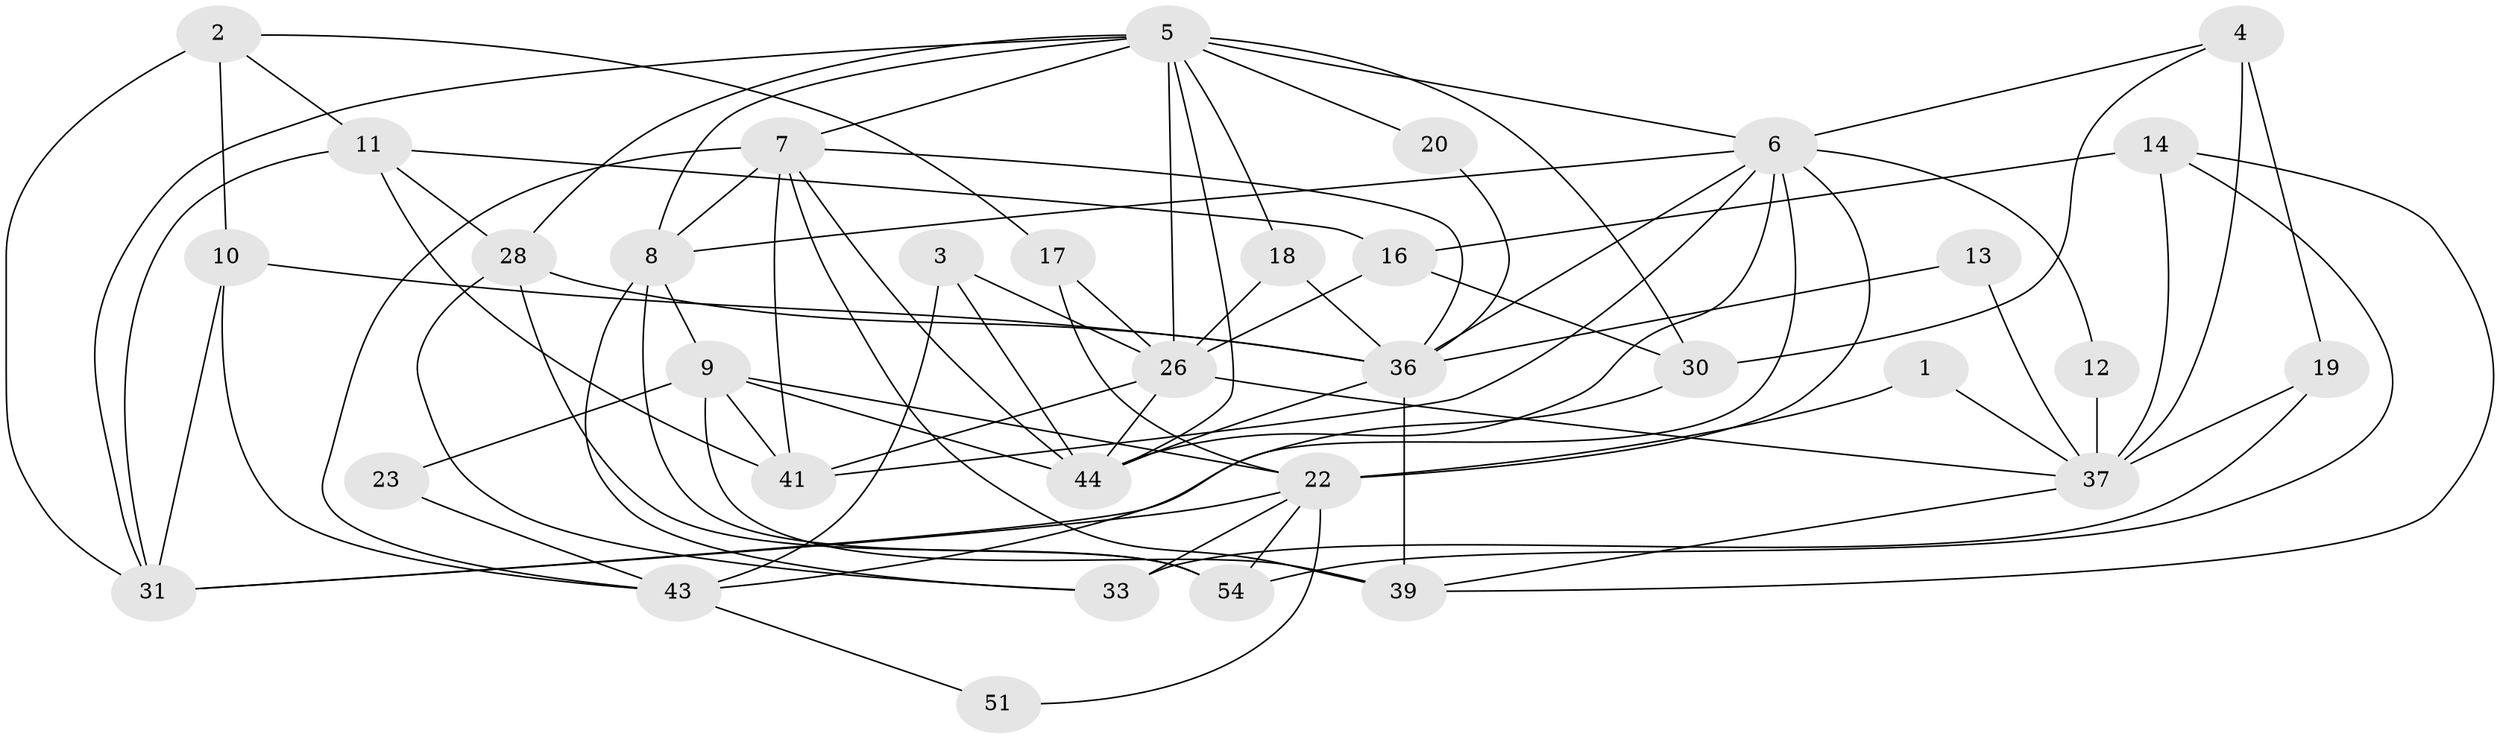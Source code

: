 // original degree distribution, {2: 0.14545454545454545, 4: 0.23636363636363636, 3: 0.2727272727272727, 7: 0.05454545454545454, 6: 0.05454545454545454, 5: 0.21818181818181817, 8: 0.01818181818181818}
// Generated by graph-tools (version 1.1) at 2025/41/03/06/25 10:41:59]
// undirected, 34 vertices, 83 edges
graph export_dot {
graph [start="1"]
  node [color=gray90,style=filled];
  1;
  2 [super="+52"];
  3;
  4 [super="+42"];
  5 [super="+15"];
  6 [super="+38"];
  7 [super="+25"];
  8 [super="+34"];
  9 [super="+29"];
  10 [super="+21"];
  11 [super="+24"];
  12;
  13;
  14 [super="+46"];
  16;
  17;
  18;
  19 [super="+27"];
  20;
  22 [super="+32"];
  23;
  26 [super="+55"];
  28 [super="+40"];
  30 [super="+35"];
  31 [super="+49"];
  33;
  36 [super="+47"];
  37 [super="+45"];
  39;
  41 [super="+53"];
  43 [super="+48"];
  44 [super="+50"];
  51;
  54;
  1 -- 22;
  1 -- 37;
  2 -- 11;
  2 -- 17;
  2 -- 31;
  2 -- 10;
  3 -- 26;
  3 -- 43;
  3 -- 44;
  4 -- 30;
  4 -- 37 [weight=2];
  4 -- 6;
  4 -- 19 [weight=2];
  5 -- 44;
  5 -- 20;
  5 -- 28;
  5 -- 31;
  5 -- 7;
  5 -- 6;
  5 -- 18;
  5 -- 8;
  5 -- 26;
  5 -- 30;
  6 -- 12;
  6 -- 36;
  6 -- 44;
  6 -- 8;
  6 -- 31;
  6 -- 22;
  6 -- 41;
  7 -- 39;
  7 -- 44;
  7 -- 8;
  7 -- 36;
  7 -- 43;
  7 -- 41 [weight=2];
  8 -- 54;
  8 -- 33;
  8 -- 9;
  9 -- 39 [weight=2];
  9 -- 22;
  9 -- 41;
  9 -- 44;
  9 -- 23;
  10 -- 31;
  10 -- 36;
  10 -- 43;
  11 -- 16;
  11 -- 31;
  11 -- 28;
  11 -- 41;
  12 -- 37;
  13 -- 36;
  13 -- 37;
  14 -- 39 [weight=2];
  14 -- 37;
  14 -- 16;
  14 -- 54;
  16 -- 30;
  16 -- 26;
  17 -- 26;
  17 -- 22;
  18 -- 36;
  18 -- 26;
  19 -- 33;
  19 -- 37;
  20 -- 36;
  22 -- 54;
  22 -- 33;
  22 -- 51;
  22 -- 31;
  23 -- 43;
  26 -- 44;
  26 -- 41;
  26 -- 37;
  28 -- 54;
  28 -- 33;
  28 -- 36;
  30 -- 43;
  36 -- 39;
  36 -- 44;
  37 -- 39;
  43 -- 51;
}
